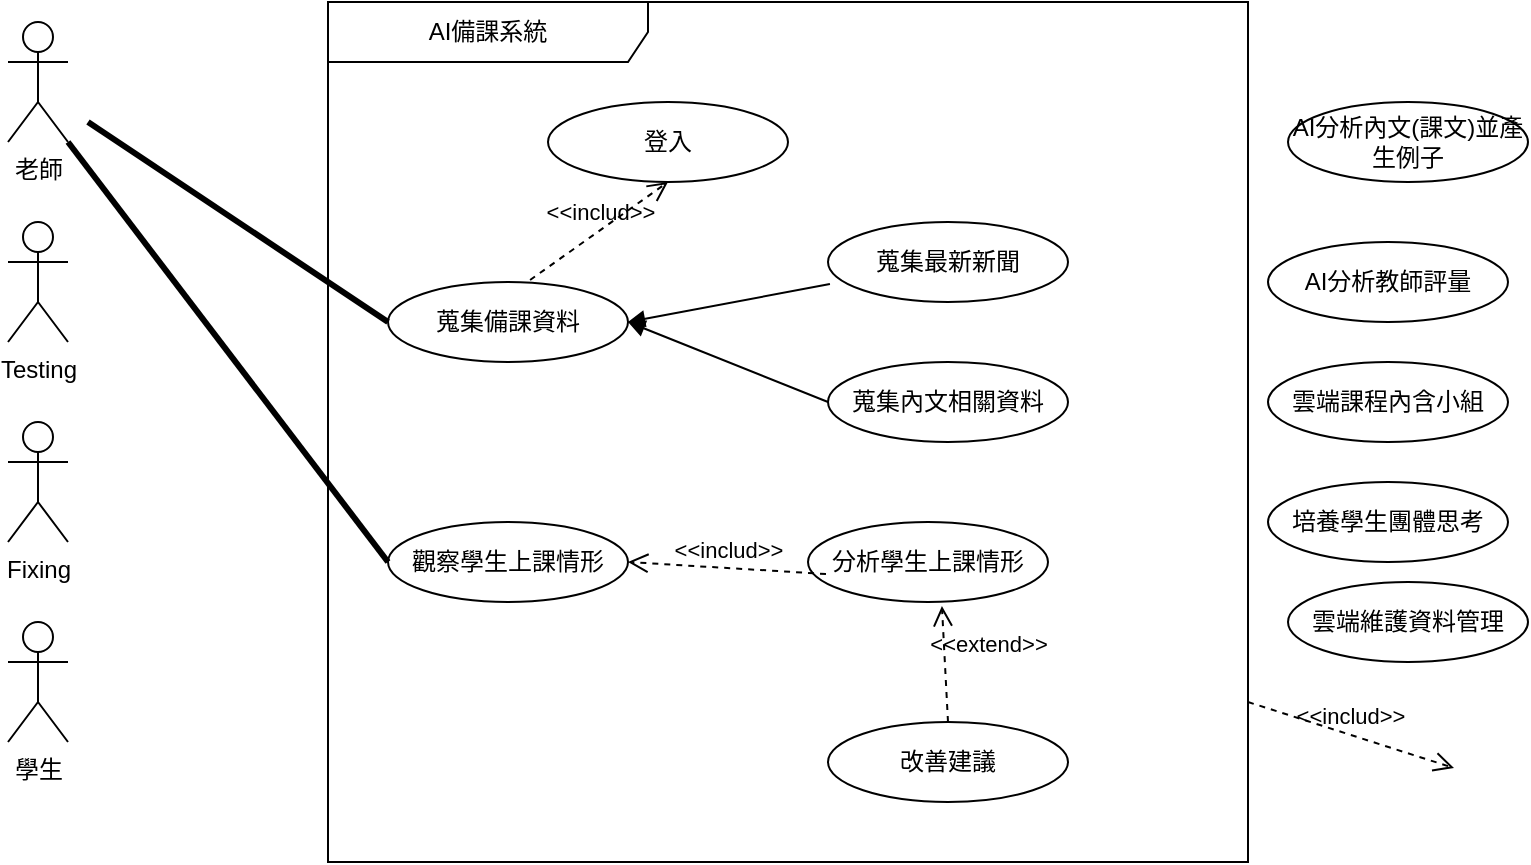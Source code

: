 <mxfile>
    <diagram name="第 1 页" id="czv0dz-GBIxx080b_6wI">
        <mxGraphModel dx="816" dy="1475" grid="1" gridSize="11" guides="1" tooltips="1" connect="1" arrows="1" fold="1" page="1" pageScale="1" pageWidth="827" pageHeight="1169" math="0" shadow="0">
            <root>
                <mxCell id="0"/>
                <mxCell id="1" parent="0"/>
                <mxCell id="lKGrQ2MK0r0M78TdMLY--1" value="&lt;div&gt;老師&lt;/div&gt;&lt;div&gt;&lt;br&gt;&lt;/div&gt;" style="shape=umlActor;verticalLabelPosition=bottom;verticalAlign=top;html=1;" parent="1" vertex="1">
                    <mxGeometry x="30" y="-360" width="30" height="60" as="geometry"/>
                </mxCell>
                <mxCell id="lKGrQ2MK0r0M78TdMLY--4" value="Testing" style="shape=umlActor;verticalLabelPosition=bottom;verticalAlign=top;html=1;" parent="1" vertex="1">
                    <mxGeometry x="30" y="-260" width="30" height="60" as="geometry"/>
                </mxCell>
                <mxCell id="lKGrQ2MK0r0M78TdMLY--5" value="Fixing" style="shape=umlActor;verticalLabelPosition=bottom;verticalAlign=top;html=1;" parent="1" vertex="1">
                    <mxGeometry x="30" y="-160" width="30" height="60" as="geometry"/>
                </mxCell>
                <mxCell id="Dm8r0YIzHr2bbyU3Pss4-1" value="AI備課系統" style="shape=umlFrame;whiteSpace=wrap;html=1;pointerEvents=0;recursiveResize=0;container=1;collapsible=0;width=160;" parent="1" vertex="1">
                    <mxGeometry x="190" y="-370" width="460" height="430" as="geometry"/>
                </mxCell>
                <mxCell id="8fR5_x-3oUHtHIp3af_6-2" value="觀察學生上課情形" style="ellipse;html=1;whiteSpace=wrap;" parent="Dm8r0YIzHr2bbyU3Pss4-1" vertex="1">
                    <mxGeometry x="30" y="260" width="120" height="40" as="geometry"/>
                </mxCell>
                <mxCell id="8fR5_x-3oUHtHIp3af_6-4" value="登入" style="ellipse;html=1;whiteSpace=wrap;" parent="Dm8r0YIzHr2bbyU3Pss4-1" vertex="1">
                    <mxGeometry x="110" y="50" width="120" height="40" as="geometry"/>
                </mxCell>
                <mxCell id="8fR5_x-3oUHtHIp3af_6-3" value="&lt;div&gt;蒐集備課資料&lt;/div&gt;" style="ellipse;html=1;whiteSpace=wrap;" parent="Dm8r0YIzHr2bbyU3Pss4-1" vertex="1">
                    <mxGeometry x="30" y="140" width="120" height="40" as="geometry"/>
                </mxCell>
                <mxCell id="8fR5_x-3oUHtHIp3af_6-7" value="蒐集最新新聞" style="ellipse;html=1;whiteSpace=wrap;" parent="Dm8r0YIzHr2bbyU3Pss4-1" vertex="1">
                    <mxGeometry x="250" y="110" width="120" height="40" as="geometry"/>
                </mxCell>
                <mxCell id="8fR5_x-3oUHtHIp3af_6-8" value="蒐集內文相關資料" style="ellipse;html=1;whiteSpace=wrap;" parent="Dm8r0YIzHr2bbyU3Pss4-1" vertex="1">
                    <mxGeometry x="250" y="180" width="120" height="40" as="geometry"/>
                </mxCell>
                <mxCell id="8fR5_x-3oUHtHIp3af_6-18" value="" style="html=1;verticalAlign=bottom;labelBackgroundColor=none;endArrow=block;endFill=1;rounded=0;entryX=1;entryY=0.5;entryDx=0;entryDy=0;exitX=0;exitY=0.5;exitDx=0;exitDy=0;" parent="Dm8r0YIzHr2bbyU3Pss4-1" source="8fR5_x-3oUHtHIp3af_6-8" target="8fR5_x-3oUHtHIp3af_6-3" edge="1">
                    <mxGeometry width="160" relative="1" as="geometry">
                        <mxPoint x="150" y="250" as="sourcePoint"/>
                        <mxPoint x="251" y="280" as="targetPoint"/>
                    </mxGeometry>
                </mxCell>
                <mxCell id="8fR5_x-3oUHtHIp3af_6-19" value="" style="html=1;verticalAlign=bottom;labelBackgroundColor=none;endArrow=block;endFill=1;rounded=0;exitX=0.008;exitY=0.775;exitDx=0;exitDy=0;exitPerimeter=0;" parent="Dm8r0YIzHr2bbyU3Pss4-1" source="8fR5_x-3oUHtHIp3af_6-7" edge="1">
                    <mxGeometry width="160" relative="1" as="geometry">
                        <mxPoint x="270" y="190" as="sourcePoint"/>
                        <mxPoint x="150" y="160" as="targetPoint"/>
                    </mxGeometry>
                </mxCell>
                <mxCell id="8fR5_x-3oUHtHIp3af_6-20" value="分析學生上課情形" style="ellipse;html=1;whiteSpace=wrap;" parent="Dm8r0YIzHr2bbyU3Pss4-1" vertex="1">
                    <mxGeometry x="240" y="260" width="120" height="40" as="geometry"/>
                </mxCell>
                <mxCell id="8fR5_x-3oUHtHIp3af_6-21" value="改善建議" style="ellipse;html=1;whiteSpace=wrap;" parent="Dm8r0YIzHr2bbyU3Pss4-1" vertex="1">
                    <mxGeometry x="250" y="360" width="120" height="40" as="geometry"/>
                </mxCell>
                <mxCell id="8fR5_x-3oUHtHIp3af_6-23" value="&amp;lt;&amp;lt;extend&amp;gt;&amp;gt;" style="endArrow=open;startArrow=none;endFill=0;startFill=0;endSize=8;html=1;verticalAlign=bottom;dashed=1;labelBackgroundColor=none;rounded=0;entryX=0.558;entryY=1.05;entryDx=0;entryDy=0;exitX=0.5;exitY=0;exitDx=0;exitDy=0;entryPerimeter=0;" parent="Dm8r0YIzHr2bbyU3Pss4-1" source="8fR5_x-3oUHtHIp3af_6-21" target="8fR5_x-3oUHtHIp3af_6-20" edge="1">
                    <mxGeometry x="-0.004" y="-22" width="160" relative="1" as="geometry">
                        <mxPoint x="290" y="330" as="sourcePoint"/>
                        <mxPoint x="393" y="363" as="targetPoint"/>
                        <mxPoint as="offset"/>
                    </mxGeometry>
                </mxCell>
                <mxCell id="8fR5_x-3oUHtHIp3af_6-24" value="&amp;lt;&amp;lt;includ&amp;gt;&amp;gt;" style="endArrow=open;startArrow=none;endFill=0;startFill=0;endSize=8;html=1;verticalAlign=bottom;dashed=1;labelBackgroundColor=none;rounded=0;exitX=0.075;exitY=0.65;exitDx=0;exitDy=0;exitPerimeter=0;" parent="Dm8r0YIzHr2bbyU3Pss4-1" source="8fR5_x-3oUHtHIp3af_6-20" edge="1">
                    <mxGeometry width="160" relative="1" as="geometry">
                        <mxPoint x="470" y="373" as="sourcePoint"/>
                        <mxPoint x="150" y="280" as="targetPoint"/>
                    </mxGeometry>
                </mxCell>
                <mxCell id="8fR5_x-3oUHtHIp3af_6-27" value="&amp;lt;&amp;lt;includ&amp;gt;&amp;gt;" style="endArrow=open;startArrow=none;endFill=0;startFill=0;endSize=8;html=1;verticalAlign=bottom;dashed=1;labelBackgroundColor=none;rounded=0;entryX=0.5;entryY=1;entryDx=0;entryDy=0;exitX=0.592;exitY=-0.025;exitDx=0;exitDy=0;exitPerimeter=0;" parent="Dm8r0YIzHr2bbyU3Pss4-1" source="8fR5_x-3oUHtHIp3af_6-3" target="8fR5_x-3oUHtHIp3af_6-4" edge="1">
                    <mxGeometry width="160" relative="1" as="geometry">
                        <mxPoint x="100" y="107" as="sourcePoint"/>
                        <mxPoint x="203" y="140" as="targetPoint"/>
                    </mxGeometry>
                </mxCell>
                <mxCell id="Dm8r0YIzHr2bbyU3Pss4-9" value="培養學生團體思考" style="ellipse;html=1;whiteSpace=wrap;" parent="1" vertex="1">
                    <mxGeometry x="660" y="-130" width="120" height="40" as="geometry"/>
                </mxCell>
                <mxCell id="Dm8r0YIzHr2bbyU3Pss4-3" value="雲端課程內含小組&lt;span style=&quot;color: rgba(0, 0, 0, 0); font-family: monospace; font-size: 0px; text-align: start; text-wrap: nowrap;&quot;&gt;%3CmxGraphModel%3E%3Croot%3E%3CmxCell%20id%3D%220%22%2F%3E%3CmxCell%20id%3D%221%22%20parent%3D%220%22%2F%3E%3CmxCell%20id%3D%222%22%20value%3D%22%E9%9B%B2%E7%AB%AF%E7%B6%AD%E8%AD%B7%E8%B3%87%E6%96%99%E7%AE%A1%E7%90%86%22%20style%3D%22ellipse%3Bhtml%3D1%3BwhiteSpace%3Dwrap%3B%22%20vertex%3D%221%22%20parent%3D%221%22%3E%3CmxGeometry%20x%3D%22220%22%20y%3D%22-330%22%20width%3D%22120%22%20height%3D%2240%22%20as%3D%22geometry%22%2F%3E%3C%2FmxCell%3E%3C%2Froot%3E%3C%2FmxGraphModel%3E&lt;/span&gt;" style="ellipse;html=1;whiteSpace=wrap;" parent="1" vertex="1">
                    <mxGeometry x="660" y="-190" width="120" height="40" as="geometry"/>
                </mxCell>
                <mxCell id="Dm8r0YIzHr2bbyU3Pss4-5" value="AI分析教師評量" style="ellipse;html=1;whiteSpace=wrap;" parent="1" vertex="1">
                    <mxGeometry x="660" y="-250" width="120" height="40" as="geometry"/>
                </mxCell>
                <mxCell id="Dm8r0YIzHr2bbyU3Pss4-4" value="AI分析內文(課文)並產生例子" style="ellipse;html=1;whiteSpace=wrap;" parent="1" vertex="1">
                    <mxGeometry x="670" y="-320" width="120" height="40" as="geometry"/>
                </mxCell>
                <mxCell id="Dm8r0YIzHr2bbyU3Pss4-2" value="雲端維護資料管理" style="ellipse;html=1;whiteSpace=wrap;" parent="1" vertex="1">
                    <mxGeometry x="670" y="-80" width="120" height="40" as="geometry"/>
                </mxCell>
                <mxCell id="8fR5_x-3oUHtHIp3af_6-12" value="&amp;lt;&amp;lt;includ&amp;gt;&amp;gt;" style="endArrow=open;startArrow=none;endFill=0;startFill=0;endSize=8;html=1;verticalAlign=bottom;dashed=1;labelBackgroundColor=none;rounded=0;entryX=0;entryY=0.5;entryDx=0;entryDy=0;exitX=0.975;exitY=0.675;exitDx=0;exitDy=0;exitPerimeter=0;" parent="1" edge="1">
                    <mxGeometry width="160" relative="1" as="geometry">
                        <mxPoint x="650" y="-20" as="sourcePoint"/>
                        <mxPoint x="753" y="13" as="targetPoint"/>
                    </mxGeometry>
                </mxCell>
                <mxCell id="8fR5_x-3oUHtHIp3af_6-25" value="" style="endArrow=none;startArrow=none;endFill=0;startFill=0;endSize=8;html=1;verticalAlign=bottom;labelBackgroundColor=none;strokeWidth=3;rounded=0;entryX=0;entryY=0.5;entryDx=0;entryDy=0;" parent="1" target="8fR5_x-3oUHtHIp3af_6-3" edge="1">
                    <mxGeometry width="160" relative="1" as="geometry">
                        <mxPoint x="70" y="-310" as="sourcePoint"/>
                        <mxPoint x="230" y="-310" as="targetPoint"/>
                    </mxGeometry>
                </mxCell>
                <mxCell id="8fR5_x-3oUHtHIp3af_6-26" value="" style="endArrow=none;startArrow=none;endFill=0;startFill=0;endSize=8;html=1;verticalAlign=bottom;labelBackgroundColor=none;strokeWidth=3;rounded=0;entryX=0;entryY=0.5;entryDx=0;entryDy=0;exitX=1;exitY=1;exitDx=0;exitDy=0;exitPerimeter=0;" parent="1" source="lKGrQ2MK0r0M78TdMLY--1" target="8fR5_x-3oUHtHIp3af_6-2" edge="1">
                    <mxGeometry width="160" relative="1" as="geometry">
                        <mxPoint x="80" y="-290" as="sourcePoint"/>
                        <mxPoint x="230" y="-183" as="targetPoint"/>
                    </mxGeometry>
                </mxCell>
                <mxCell id="8fR5_x-3oUHtHIp3af_6-28" value="學生" style="shape=umlActor;verticalLabelPosition=bottom;verticalAlign=top;html=1;" parent="1" vertex="1">
                    <mxGeometry x="30" y="-60" width="30" height="60" as="geometry"/>
                </mxCell>
            </root>
        </mxGraphModel>
    </diagram>
</mxfile>